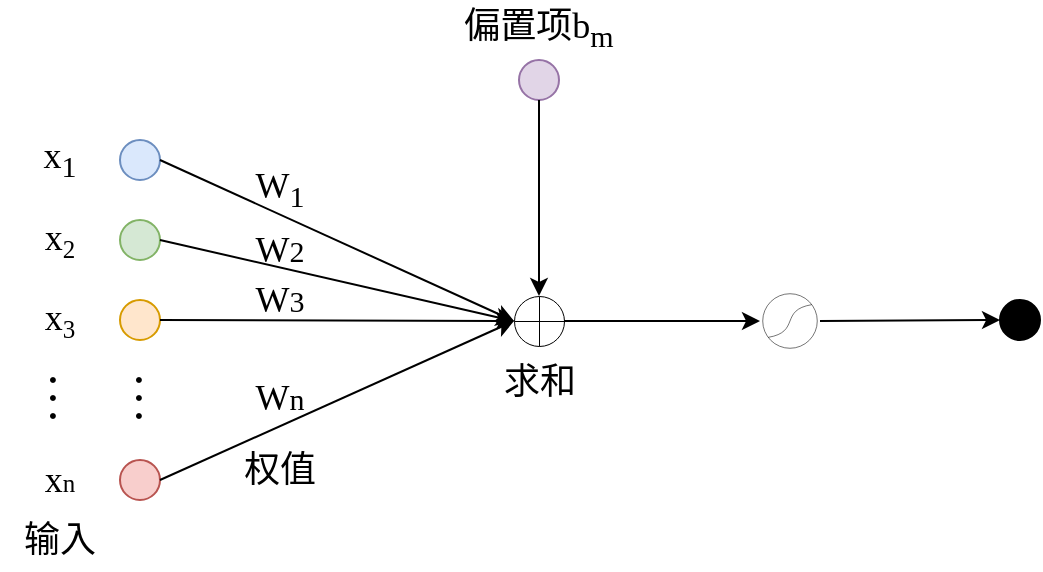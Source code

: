 <mxfile version="26.0.6">
  <diagram name="第 1 页" id="BsGdx8e3jt-gmoncqUYR">
    <mxGraphModel dx="1050" dy="522" grid="1" gridSize="10" guides="1" tooltips="1" connect="1" arrows="1" fold="1" page="1" pageScale="1" pageWidth="827" pageHeight="1169" math="0" shadow="0">
      <root>
        <mxCell id="0" />
        <mxCell id="1" parent="0" />
        <mxCell id="QnuqHFyep6HJ76oO6EAp-1" value="" style="ellipse;whiteSpace=wrap;html=1;aspect=fixed;fillColor=#d5e8d4;strokeColor=#82b366;" parent="1" vertex="1">
          <mxGeometry x="150" y="310" width="20" height="20" as="geometry" />
        </mxCell>
        <mxCell id="QnuqHFyep6HJ76oO6EAp-4" value="" style="ellipse;whiteSpace=wrap;html=1;aspect=fixed;fillColor=#dae8fc;strokeColor=#6c8ebf;" parent="1" vertex="1">
          <mxGeometry x="150" y="270" width="20" height="20" as="geometry" />
        </mxCell>
        <mxCell id="QnuqHFyep6HJ76oO6EAp-5" value="" style="ellipse;whiteSpace=wrap;html=1;aspect=fixed;fillColor=#ffe6cc;strokeColor=#d79b00;" parent="1" vertex="1">
          <mxGeometry x="150" y="350" width="20" height="20" as="geometry" />
        </mxCell>
        <mxCell id="QnuqHFyep6HJ76oO6EAp-6" value="" style="ellipse;whiteSpace=wrap;html=1;aspect=fixed;fillColor=#f8cecc;strokeColor=#b85450;" parent="1" vertex="1">
          <mxGeometry x="150" y="430" width="20" height="20" as="geometry" />
        </mxCell>
        <mxCell id="QnuqHFyep6HJ76oO6EAp-7" value="&lt;font style=&quot;font-size: 18px;&quot; face=&quot;Times New Roman&quot;&gt;x&lt;sub&gt;1&lt;/sub&gt;&lt;/font&gt;" style="text;html=1;align=center;verticalAlign=middle;whiteSpace=wrap;rounded=0;" parent="1" vertex="1">
          <mxGeometry x="90" y="265" width="60" height="30" as="geometry" />
        </mxCell>
        <mxCell id="QnuqHFyep6HJ76oO6EAp-9" value="&lt;font face=&quot;Times New Roman&quot;&gt;&lt;font style=&quot;font-size: 18px;&quot;&gt;x&lt;/font&gt;&lt;font style=&quot;font-size: 15px;&quot;&gt;&lt;sub style=&quot;&quot;&gt;2&lt;/sub&gt;&lt;/font&gt;&lt;/font&gt;" style="text;html=1;align=center;verticalAlign=middle;whiteSpace=wrap;rounded=0;" parent="1" vertex="1">
          <mxGeometry x="90" y="305" width="60" height="30" as="geometry" />
        </mxCell>
        <mxCell id="QnuqHFyep6HJ76oO6EAp-10" value="&lt;font face=&quot;Times New Roman&quot;&gt;&lt;font style=&quot;font-size: 18px;&quot;&gt;x&lt;/font&gt;&lt;font style=&quot;font-size: 15px;&quot;&gt;&lt;sub style=&quot;&quot;&gt;3&lt;/sub&gt;&lt;/font&gt;&lt;/font&gt;" style="text;html=1;align=center;verticalAlign=middle;whiteSpace=wrap;rounded=0;" parent="1" vertex="1">
          <mxGeometry x="90" y="345" width="60" height="30" as="geometry" />
        </mxCell>
        <mxCell id="QnuqHFyep6HJ76oO6EAp-11" value="&lt;font face=&quot;Times New Roman&quot;&gt;&lt;font style=&quot;font-size: 18px;&quot;&gt;x&lt;/font&gt;&lt;font style=&quot;font-size: 12.5px;&quot;&gt;n&lt;/font&gt;&lt;/font&gt;" style="text;html=1;align=center;verticalAlign=middle;whiteSpace=wrap;rounded=0;" parent="1" vertex="1">
          <mxGeometry x="90" y="425" width="60" height="30" as="geometry" />
        </mxCell>
        <mxCell id="QnuqHFyep6HJ76oO6EAp-12" value="&lt;b&gt;&lt;font face=&quot;Times New Roman&quot; style=&quot;font-size: 18px;&quot;&gt;. . .&lt;/font&gt;&lt;/b&gt;" style="text;html=1;align=center;verticalAlign=middle;whiteSpace=wrap;rounded=0;rotation=90;" parent="1" vertex="1">
          <mxGeometry x="91" y="384" width="60" height="30" as="geometry" />
        </mxCell>
        <mxCell id="QnuqHFyep6HJ76oO6EAp-13" value="&lt;b&gt;&lt;font face=&quot;Times New Roman&quot; style=&quot;font-size: 18px;&quot;&gt;. . .&lt;/font&gt;&lt;/b&gt;" style="text;html=1;align=center;verticalAlign=middle;whiteSpace=wrap;rounded=0;rotation=90;" parent="1" vertex="1">
          <mxGeometry x="134" y="384" width="60" height="30" as="geometry" />
        </mxCell>
        <mxCell id="QnuqHFyep6HJ76oO6EAp-14" value="" style="shape=orEllipse;perimeter=ellipsePerimeter;whiteSpace=wrap;html=1;backgroundOutline=1;fillColor=none;strokeWidth=0.5;" parent="1" vertex="1">
          <mxGeometry x="347" y="348" width="25" height="25" as="geometry" />
        </mxCell>
        <mxCell id="QnuqHFyep6HJ76oO6EAp-15" value="" style="endArrow=classic;html=1;rounded=0;exitX=1;exitY=0.5;exitDx=0;exitDy=0;entryX=0;entryY=0.5;entryDx=0;entryDy=0;" parent="1" source="QnuqHFyep6HJ76oO6EAp-4" target="QnuqHFyep6HJ76oO6EAp-14" edge="1">
          <mxGeometry width="50" height="50" relative="1" as="geometry">
            <mxPoint x="140" y="370" as="sourcePoint" />
            <mxPoint x="190" y="320" as="targetPoint" />
          </mxGeometry>
        </mxCell>
        <mxCell id="QnuqHFyep6HJ76oO6EAp-16" value="" style="endArrow=classic;html=1;rounded=0;exitX=1;exitY=0.5;exitDx=0;exitDy=0;entryX=0;entryY=0.5;entryDx=0;entryDy=0;" parent="1" source="QnuqHFyep6HJ76oO6EAp-1" target="QnuqHFyep6HJ76oO6EAp-14" edge="1">
          <mxGeometry width="50" height="50" relative="1" as="geometry">
            <mxPoint x="140" y="370" as="sourcePoint" />
            <mxPoint x="190" y="320" as="targetPoint" />
          </mxGeometry>
        </mxCell>
        <mxCell id="QnuqHFyep6HJ76oO6EAp-17" value="" style="endArrow=classic;html=1;rounded=0;exitX=1;exitY=0.5;exitDx=0;exitDy=0;entryX=0;entryY=0.5;entryDx=0;entryDy=0;" parent="1" source="QnuqHFyep6HJ76oO6EAp-5" target="QnuqHFyep6HJ76oO6EAp-14" edge="1">
          <mxGeometry width="50" height="50" relative="1" as="geometry">
            <mxPoint x="140" y="370" as="sourcePoint" />
            <mxPoint x="190" y="320" as="targetPoint" />
          </mxGeometry>
        </mxCell>
        <mxCell id="QnuqHFyep6HJ76oO6EAp-18" value="" style="endArrow=classic;html=1;rounded=0;exitX=1;exitY=0.5;exitDx=0;exitDy=0;entryX=0;entryY=0.5;entryDx=0;entryDy=0;" parent="1" source="QnuqHFyep6HJ76oO6EAp-6" target="QnuqHFyep6HJ76oO6EAp-14" edge="1">
          <mxGeometry width="50" height="50" relative="1" as="geometry">
            <mxPoint x="140" y="370" as="sourcePoint" />
            <mxPoint x="190" y="320" as="targetPoint" />
          </mxGeometry>
        </mxCell>
        <mxCell id="QnuqHFyep6HJ76oO6EAp-19" value="&lt;font face=&quot;Times New Roman&quot; style=&quot;font-size: 18px;&quot;&gt;W&lt;sub style=&quot;&quot;&gt;1&lt;/sub&gt;&lt;/font&gt;" style="text;html=1;align=center;verticalAlign=middle;whiteSpace=wrap;rounded=0;" parent="1" vertex="1">
          <mxGeometry x="200" y="280" width="60" height="30" as="geometry" />
        </mxCell>
        <mxCell id="QnuqHFyep6HJ76oO6EAp-20" value="&lt;font face=&quot;Times New Roman&quot; style=&quot;font-size: 18px;&quot;&gt;W&lt;/font&gt;&lt;font face=&quot;Times New Roman&quot; style=&quot;font-size: 15px;&quot;&gt;2&lt;/font&gt;" style="text;html=1;align=center;verticalAlign=middle;whiteSpace=wrap;rounded=0;" parent="1" vertex="1">
          <mxGeometry x="200" y="310" width="60" height="30" as="geometry" />
        </mxCell>
        <mxCell id="QnuqHFyep6HJ76oO6EAp-21" value="&lt;font face=&quot;Times New Roman&quot; style=&quot;font-size: 18px;&quot;&gt;W&lt;/font&gt;&lt;font face=&quot;Times New Roman&quot; style=&quot;font-size: 15px;&quot;&gt;3&lt;/font&gt;" style="text;html=1;align=center;verticalAlign=middle;whiteSpace=wrap;rounded=0;" parent="1" vertex="1">
          <mxGeometry x="200" y="335" width="60" height="30" as="geometry" />
        </mxCell>
        <mxCell id="QnuqHFyep6HJ76oO6EAp-22" value="&lt;font face=&quot;Times New Roman&quot; style=&quot;font-size: 18px;&quot;&gt;W&lt;/font&gt;&lt;font face=&quot;Times New Roman&quot; style=&quot;font-size: 15px;&quot;&gt;n&lt;/font&gt;" style="text;html=1;align=center;verticalAlign=middle;whiteSpace=wrap;rounded=0;" parent="1" vertex="1">
          <mxGeometry x="200" y="384" width="60" height="30" as="geometry" />
        </mxCell>
        <mxCell id="KoeUaORPrBlnG3TTLYYF-1" value="" style="shape=image;verticalLabelPosition=bottom;labelBackgroundColor=default;verticalAlign=top;aspect=fixed;imageAspect=0;image=data:image/svg+xml,PHN2ZyB4bWxucz0iaHR0cDovL3d3dy53My5vcmcvMjAwMC9zdmciIGhlaWdodD0iMTEwIiB3aWR0aD0iMTEwIiB2aWV3Qm94PSIwIDAgMTEwIDExMCI+JiN4YTsgIDxjaXJjbGUgZmlsbD0idHJhbnNwYXJlbnQiIHN0cm9rZS13aWR0aD0iMSIgc3Ryb2tlPSJibGFjayIgcj0iNTAiIGN5PSI1NSIgY3g9IjU1Ii8+JiN4YTsgIDxwYXRoIGZpbGw9InRyYW5zcGFyZW50IiBzdHJva2U9ImJsYWNrIiBkPSJNMTUgODUgQzc1IDc1LDM1IDM1LDk1IDI1Ii8+JiN4YTs8L3N2Zz4=;rounded=0;strokeWidth=5;imageBackground=none;" vertex="1" parent="1">
          <mxGeometry x="470" y="345.5" width="30" height="30" as="geometry" />
        </mxCell>
        <mxCell id="KoeUaORPrBlnG3TTLYYF-2" value="" style="endArrow=classic;html=1;rounded=0;exitX=1;exitY=0.5;exitDx=0;exitDy=0;entryX=0;entryY=0.5;entryDx=0;entryDy=0;" edge="1" parent="1" source="QnuqHFyep6HJ76oO6EAp-14" target="KoeUaORPrBlnG3TTLYYF-1">
          <mxGeometry width="50" height="50" relative="1" as="geometry">
            <mxPoint x="390" y="300" as="sourcePoint" />
            <mxPoint x="440" y="250" as="targetPoint" />
          </mxGeometry>
        </mxCell>
        <mxCell id="KoeUaORPrBlnG3TTLYYF-3" value="" style="ellipse;whiteSpace=wrap;html=1;aspect=fixed;fillColor=#000000;" vertex="1" parent="1">
          <mxGeometry x="590" y="350" width="20" height="20" as="geometry" />
        </mxCell>
        <mxCell id="KoeUaORPrBlnG3TTLYYF-4" value="" style="endArrow=classic;html=1;rounded=0;exitX=1;exitY=0.5;exitDx=0;exitDy=0;entryX=0;entryY=0.5;entryDx=0;entryDy=0;" edge="1" parent="1" source="KoeUaORPrBlnG3TTLYYF-1" target="KoeUaORPrBlnG3TTLYYF-3">
          <mxGeometry width="50" height="50" relative="1" as="geometry">
            <mxPoint x="390" y="300" as="sourcePoint" />
            <mxPoint x="440" y="250" as="targetPoint" />
          </mxGeometry>
        </mxCell>
        <mxCell id="KoeUaORPrBlnG3TTLYYF-5" value="" style="ellipse;whiteSpace=wrap;html=1;aspect=fixed;fillColor=#e1d5e7;strokeColor=#9673a6;" vertex="1" parent="1">
          <mxGeometry x="349.5" y="230" width="20" height="20" as="geometry" />
        </mxCell>
        <mxCell id="KoeUaORPrBlnG3TTLYYF-6" value="" style="endArrow=classic;html=1;rounded=0;exitX=0.5;exitY=1;exitDx=0;exitDy=0;entryX=0.5;entryY=0;entryDx=0;entryDy=0;" edge="1" parent="1" source="KoeUaORPrBlnG3TTLYYF-5" target="QnuqHFyep6HJ76oO6EAp-14">
          <mxGeometry width="50" height="50" relative="1" as="geometry">
            <mxPoint x="390" y="300" as="sourcePoint" />
            <mxPoint x="440" y="250" as="targetPoint" />
          </mxGeometry>
        </mxCell>
        <mxCell id="KoeUaORPrBlnG3TTLYYF-7" value="&lt;font face=&quot;Helvetica&quot; style=&quot;font-size: 18px;&quot;&gt;偏置项&lt;/font&gt;&lt;font style=&quot;font-size: 18px;&quot; face=&quot;Times New Roman&quot;&gt;b&lt;sub&gt;m&lt;/sub&gt;&lt;/font&gt;" style="text;html=1;align=center;verticalAlign=middle;whiteSpace=wrap;rounded=0;" vertex="1" parent="1">
          <mxGeometry x="314.25" y="200" width="90.5" height="30" as="geometry" />
        </mxCell>
        <mxCell id="KoeUaORPrBlnG3TTLYYF-8" value="&lt;font style=&quot;font-size: 18px;&quot;&gt;输入&lt;/font&gt;" style="text;html=1;align=center;verticalAlign=middle;whiteSpace=wrap;rounded=0;" vertex="1" parent="1">
          <mxGeometry x="90" y="455" width="60" height="30" as="geometry" />
        </mxCell>
        <mxCell id="KoeUaORPrBlnG3TTLYYF-9" value="&lt;font style=&quot;font-size: 18px;&quot;&gt;权值&lt;/font&gt;" style="text;html=1;align=center;verticalAlign=middle;whiteSpace=wrap;rounded=0;" vertex="1" parent="1">
          <mxGeometry x="200" y="420" width="60" height="30" as="geometry" />
        </mxCell>
        <mxCell id="KoeUaORPrBlnG3TTLYYF-10" value="&lt;font style=&quot;font-size: 18px;&quot;&gt;求和&lt;/font&gt;" style="text;html=1;align=center;verticalAlign=middle;whiteSpace=wrap;rounded=0;" vertex="1" parent="1">
          <mxGeometry x="329.5" y="375.5" width="60" height="30" as="geometry" />
        </mxCell>
      </root>
    </mxGraphModel>
  </diagram>
</mxfile>
